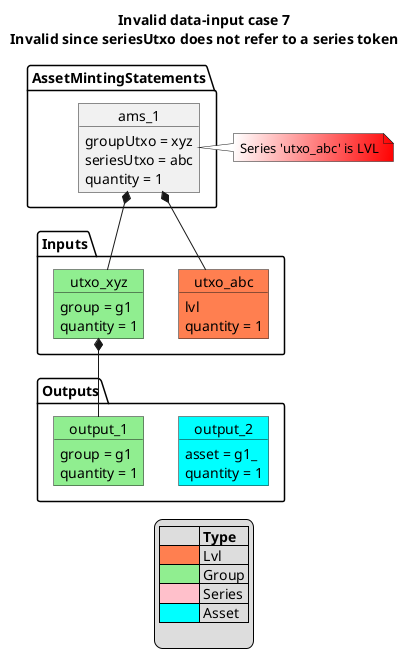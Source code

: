 @startuml

title
    Invalid data-input case 7
    Invalid since seriesUtxo does not refer to a series token
end title

'Asset minting statements
package AssetMintingStatements {
    object ams_1
        ams_1 : groupUtxo = xyz
        ams_1 : seriesUtxo = abc
        ams_1 : quantity = 1
}

package Inputs {
    object utxo_abc #coral
        utxo_abc : lvl
        utxo_abc : quantity = 1

    object utxo_xyz #lightgreen
        utxo_xyz : group = g1
        utxo_xyz : quantity = 1
}

package Outputs {

    object output_2 #cyan
        output_2 : asset = g1_
        output_2 : quantity = 1

    object output_1 #lightgreen
        output_1 : group = g1
        output_1 : quantity = 1
}

'relationships

ams_1 *-- utxo_abc
ams_1 *-- utxo_xyz

utxo_xyz *-- output_1


note right of ams_1 #white/Red: Series 'utxo_abc' is LVL

legend
 |= |= Type |
 |<#coral>           | Lvl  |
 |<#lightgreen>     | Group |
 |<#pink>           | Series |
 |<#cyan>           | Asset  |

 endlegend

@enduml